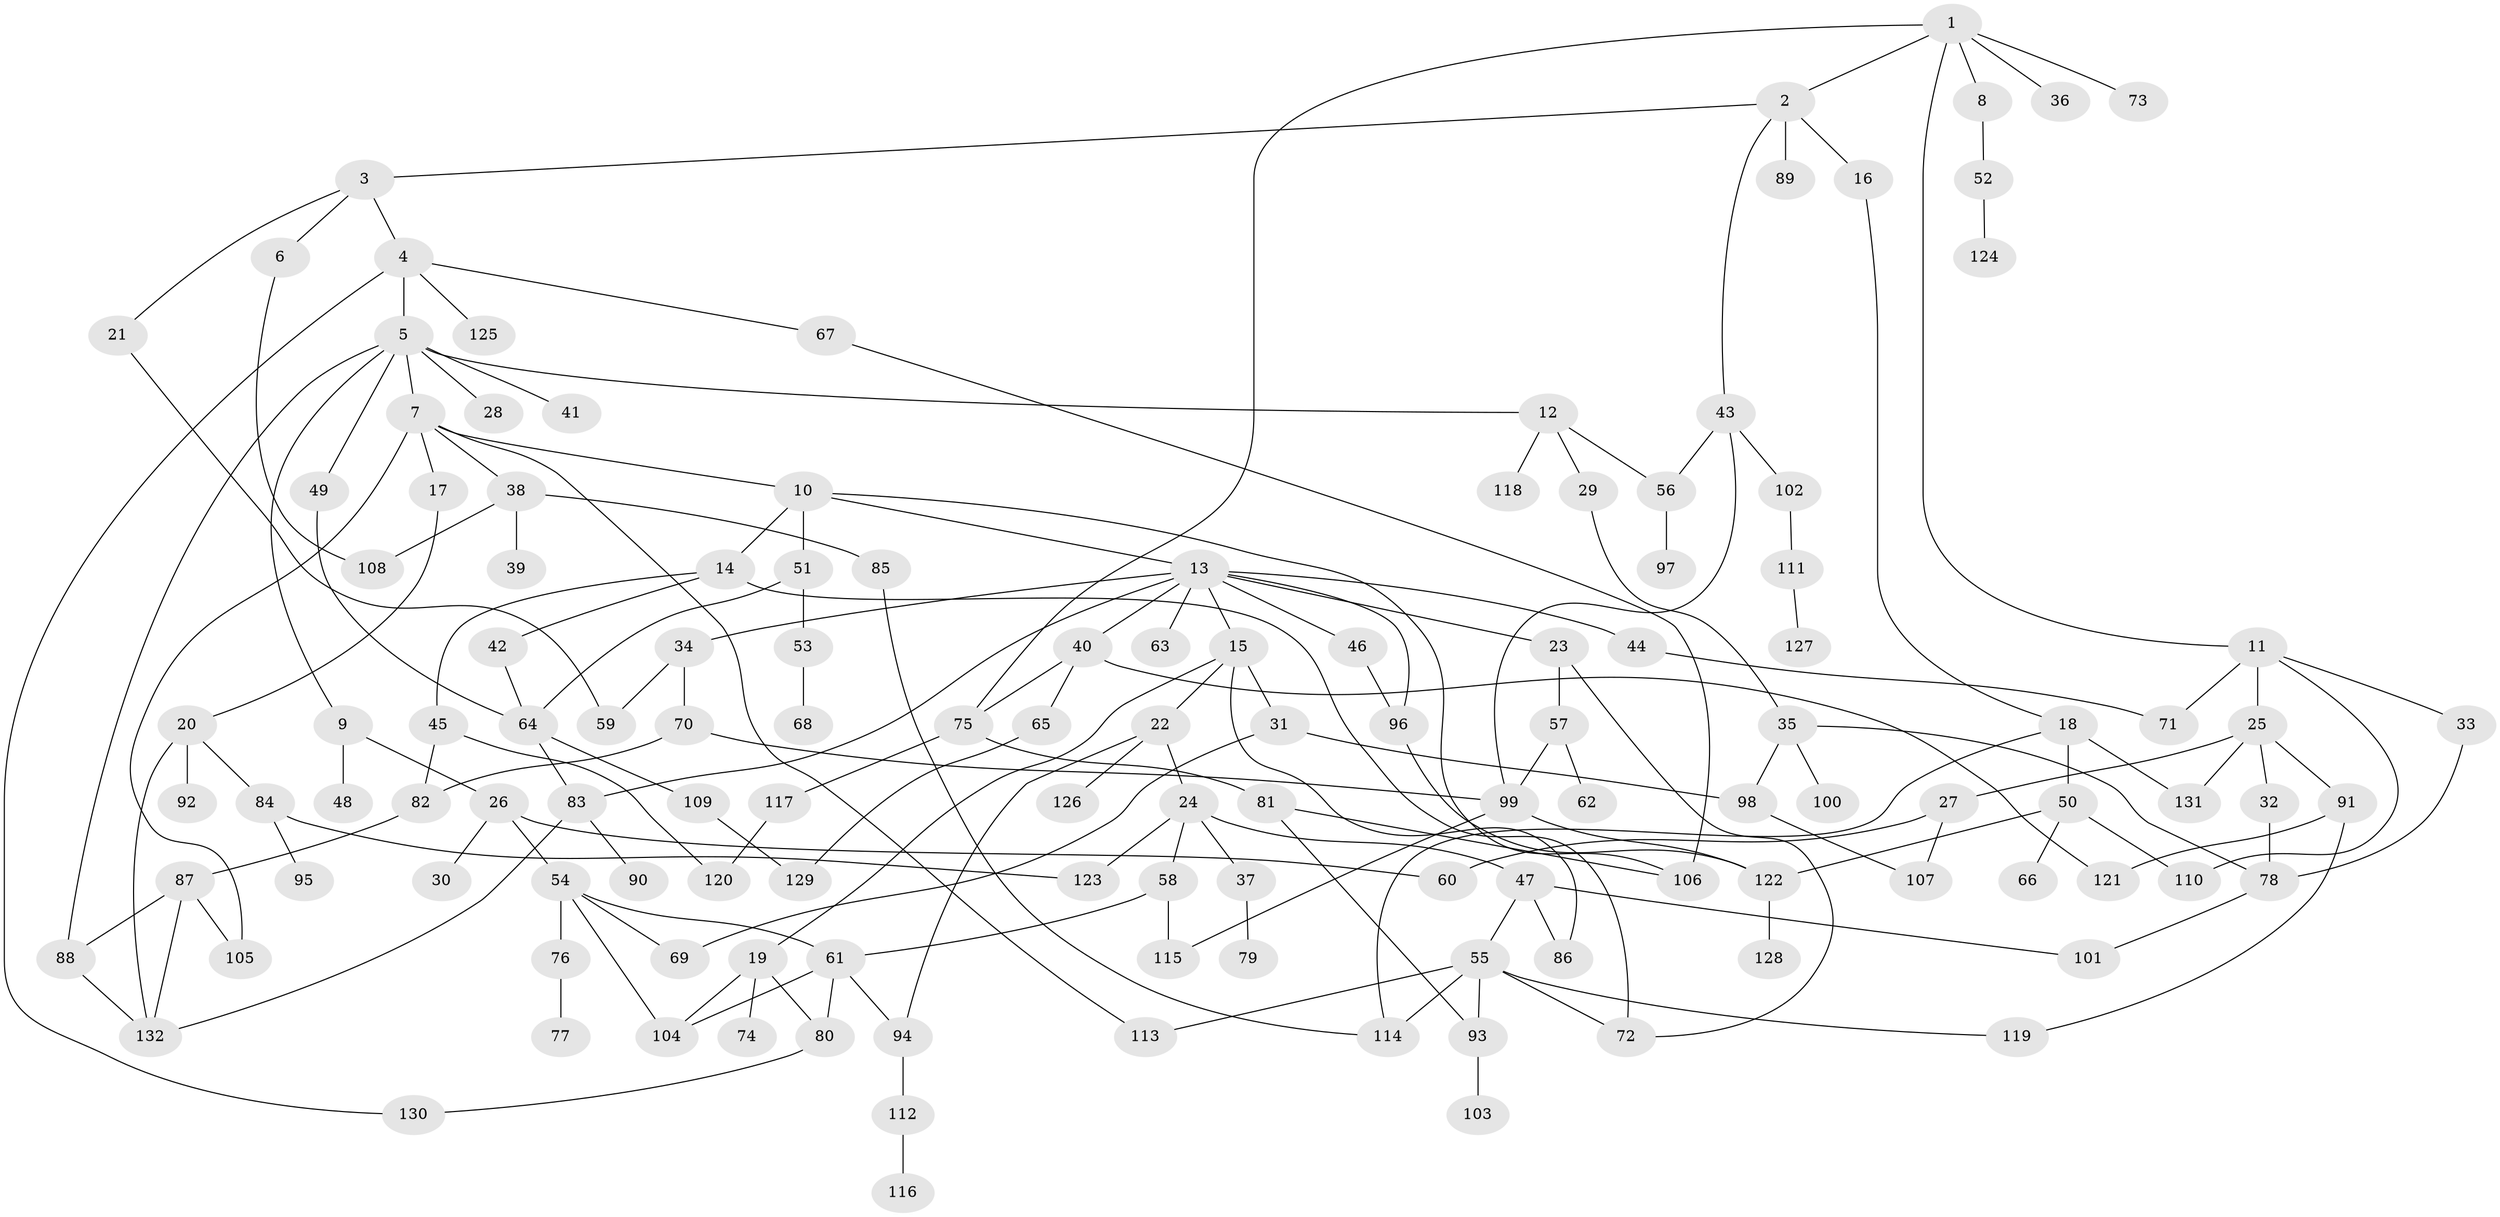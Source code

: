// coarse degree distribution, {5: 0.07777777777777778, 4: 0.12222222222222222, 8: 0.022222222222222223, 2: 0.32222222222222224, 9: 0.011111111111111112, 10: 0.011111111111111112, 7: 0.022222222222222223, 6: 0.05555555555555555, 3: 0.14444444444444443, 1: 0.2111111111111111}
// Generated by graph-tools (version 1.1) at 2025/41/03/06/25 10:41:28]
// undirected, 132 vertices, 180 edges
graph export_dot {
graph [start="1"]
  node [color=gray90,style=filled];
  1;
  2;
  3;
  4;
  5;
  6;
  7;
  8;
  9;
  10;
  11;
  12;
  13;
  14;
  15;
  16;
  17;
  18;
  19;
  20;
  21;
  22;
  23;
  24;
  25;
  26;
  27;
  28;
  29;
  30;
  31;
  32;
  33;
  34;
  35;
  36;
  37;
  38;
  39;
  40;
  41;
  42;
  43;
  44;
  45;
  46;
  47;
  48;
  49;
  50;
  51;
  52;
  53;
  54;
  55;
  56;
  57;
  58;
  59;
  60;
  61;
  62;
  63;
  64;
  65;
  66;
  67;
  68;
  69;
  70;
  71;
  72;
  73;
  74;
  75;
  76;
  77;
  78;
  79;
  80;
  81;
  82;
  83;
  84;
  85;
  86;
  87;
  88;
  89;
  90;
  91;
  92;
  93;
  94;
  95;
  96;
  97;
  98;
  99;
  100;
  101;
  102;
  103;
  104;
  105;
  106;
  107;
  108;
  109;
  110;
  111;
  112;
  113;
  114;
  115;
  116;
  117;
  118;
  119;
  120;
  121;
  122;
  123;
  124;
  125;
  126;
  127;
  128;
  129;
  130;
  131;
  132;
  1 -- 2;
  1 -- 8;
  1 -- 11;
  1 -- 36;
  1 -- 73;
  1 -- 75;
  2 -- 3;
  2 -- 16;
  2 -- 43;
  2 -- 89;
  3 -- 4;
  3 -- 6;
  3 -- 21;
  4 -- 5;
  4 -- 67;
  4 -- 125;
  4 -- 130;
  5 -- 7;
  5 -- 9;
  5 -- 12;
  5 -- 28;
  5 -- 41;
  5 -- 49;
  5 -- 88;
  6 -- 108;
  7 -- 10;
  7 -- 17;
  7 -- 38;
  7 -- 113;
  7 -- 105;
  8 -- 52;
  9 -- 26;
  9 -- 48;
  10 -- 13;
  10 -- 14;
  10 -- 51;
  10 -- 106;
  11 -- 25;
  11 -- 33;
  11 -- 71;
  11 -- 110;
  12 -- 29;
  12 -- 118;
  12 -- 56;
  13 -- 15;
  13 -- 23;
  13 -- 34;
  13 -- 40;
  13 -- 44;
  13 -- 46;
  13 -- 63;
  13 -- 96;
  13 -- 83;
  14 -- 42;
  14 -- 45;
  14 -- 72;
  15 -- 19;
  15 -- 22;
  15 -- 31;
  15 -- 86;
  16 -- 18;
  17 -- 20;
  18 -- 50;
  18 -- 131;
  18 -- 114;
  19 -- 74;
  19 -- 80;
  19 -- 104;
  20 -- 84;
  20 -- 92;
  20 -- 132;
  21 -- 59;
  22 -- 24;
  22 -- 126;
  22 -- 94;
  23 -- 57;
  23 -- 72;
  24 -- 37;
  24 -- 47;
  24 -- 58;
  24 -- 123;
  25 -- 27;
  25 -- 32;
  25 -- 91;
  25 -- 131;
  26 -- 30;
  26 -- 54;
  26 -- 60;
  27 -- 60;
  27 -- 107;
  29 -- 35;
  31 -- 98;
  31 -- 69;
  32 -- 78;
  33 -- 78;
  34 -- 70;
  34 -- 59;
  35 -- 78;
  35 -- 98;
  35 -- 100;
  37 -- 79;
  38 -- 39;
  38 -- 85;
  38 -- 108;
  40 -- 65;
  40 -- 121;
  40 -- 75;
  42 -- 64;
  43 -- 56;
  43 -- 99;
  43 -- 102;
  44 -- 71;
  45 -- 82;
  45 -- 120;
  46 -- 96;
  47 -- 55;
  47 -- 101;
  47 -- 86;
  49 -- 64;
  50 -- 66;
  50 -- 122;
  50 -- 110;
  51 -- 53;
  51 -- 64;
  52 -- 124;
  53 -- 68;
  54 -- 61;
  54 -- 69;
  54 -- 76;
  54 -- 104;
  55 -- 119;
  55 -- 72;
  55 -- 113;
  55 -- 93;
  55 -- 114;
  56 -- 97;
  57 -- 62;
  57 -- 99;
  58 -- 115;
  58 -- 61;
  61 -- 80;
  61 -- 94;
  61 -- 104;
  64 -- 83;
  64 -- 109;
  65 -- 129;
  67 -- 106;
  70 -- 82;
  70 -- 99;
  75 -- 81;
  75 -- 117;
  76 -- 77;
  78 -- 101;
  80 -- 130;
  81 -- 93;
  81 -- 106;
  82 -- 87;
  83 -- 90;
  83 -- 132;
  84 -- 95;
  84 -- 123;
  85 -- 114;
  87 -- 105;
  87 -- 88;
  87 -- 132;
  88 -- 132;
  91 -- 121;
  91 -- 119;
  93 -- 103;
  94 -- 112;
  96 -- 122;
  98 -- 107;
  99 -- 115;
  99 -- 122;
  102 -- 111;
  109 -- 129;
  111 -- 127;
  112 -- 116;
  117 -- 120;
  122 -- 128;
}
